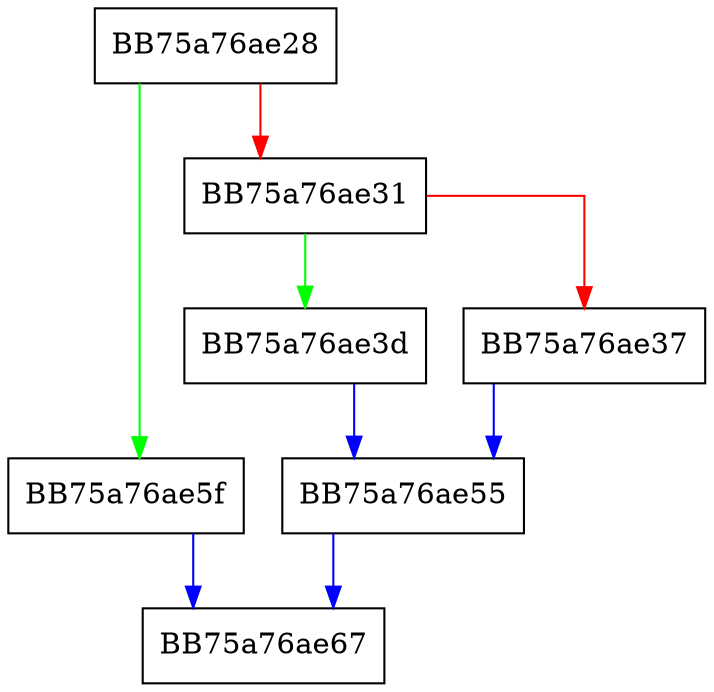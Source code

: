 digraph vdbeSorterRowkey {
  node [shape="box"];
  graph [splines=ortho];
  BB75a76ae28 -> BB75a76ae5f [color="green"];
  BB75a76ae28 -> BB75a76ae31 [color="red"];
  BB75a76ae31 -> BB75a76ae3d [color="green"];
  BB75a76ae31 -> BB75a76ae37 [color="red"];
  BB75a76ae37 -> BB75a76ae55 [color="blue"];
  BB75a76ae3d -> BB75a76ae55 [color="blue"];
  BB75a76ae55 -> BB75a76ae67 [color="blue"];
  BB75a76ae5f -> BB75a76ae67 [color="blue"];
}
